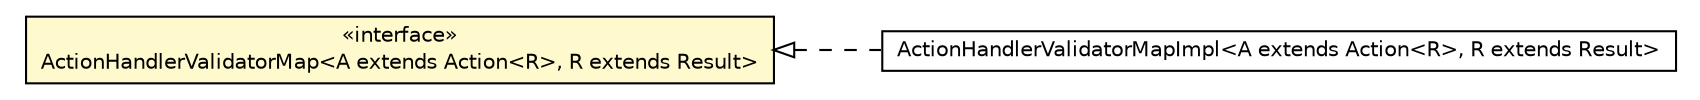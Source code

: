 #!/usr/local/bin/dot
#
# Class diagram 
# Generated by UMLGraph version R5_6-24-gf6e263 (http://www.umlgraph.org/)
#

digraph G {
	edge [fontname="Helvetica",fontsize=10,labelfontname="Helvetica",labelfontsize=10];
	node [fontname="Helvetica",fontsize=10,shape=plaintext];
	nodesep=0.25;
	ranksep=0.5;
	rankdir=LR;
	// com.gwtplatform.dispatch.server.actionhandlervalidator.ActionHandlerValidatorMapImpl<A extends com.gwtplatform.dispatch.shared.Action<R>, R extends com.gwtplatform.dispatch.shared.Result>
	c78064 [label=<<table title="com.gwtplatform.dispatch.server.actionhandlervalidator.ActionHandlerValidatorMapImpl" border="0" cellborder="1" cellspacing="0" cellpadding="2" port="p" href="./ActionHandlerValidatorMapImpl.html">
		<tr><td><table border="0" cellspacing="0" cellpadding="1">
<tr><td align="center" balign="center"> ActionHandlerValidatorMapImpl&lt;A extends Action&lt;R&gt;, R extends Result&gt; </td></tr>
		</table></td></tr>
		</table>>, URL="./ActionHandlerValidatorMapImpl.html", fontname="Helvetica", fontcolor="black", fontsize=10.0];
	// com.gwtplatform.dispatch.server.actionhandlervalidator.ActionHandlerValidatorMap<A extends com.gwtplatform.dispatch.shared.Action<R>, R extends com.gwtplatform.dispatch.shared.Result>
	c78066 [label=<<table title="com.gwtplatform.dispatch.server.actionhandlervalidator.ActionHandlerValidatorMap" border="0" cellborder="1" cellspacing="0" cellpadding="2" port="p" bgcolor="lemonChiffon" href="./ActionHandlerValidatorMap.html">
		<tr><td><table border="0" cellspacing="0" cellpadding="1">
<tr><td align="center" balign="center"> &#171;interface&#187; </td></tr>
<tr><td align="center" balign="center"> ActionHandlerValidatorMap&lt;A extends Action&lt;R&gt;, R extends Result&gt; </td></tr>
		</table></td></tr>
		</table>>, URL="./ActionHandlerValidatorMap.html", fontname="Helvetica", fontcolor="black", fontsize=10.0];
	//com.gwtplatform.dispatch.server.actionhandlervalidator.ActionHandlerValidatorMapImpl<A extends com.gwtplatform.dispatch.shared.Action<R>, R extends com.gwtplatform.dispatch.shared.Result> implements com.gwtplatform.dispatch.server.actionhandlervalidator.ActionHandlerValidatorMap<A extends com.gwtplatform.dispatch.shared.Action<R>, R extends com.gwtplatform.dispatch.shared.Result>
	c78066:p -> c78064:p [dir=back,arrowtail=empty,style=dashed];
}

